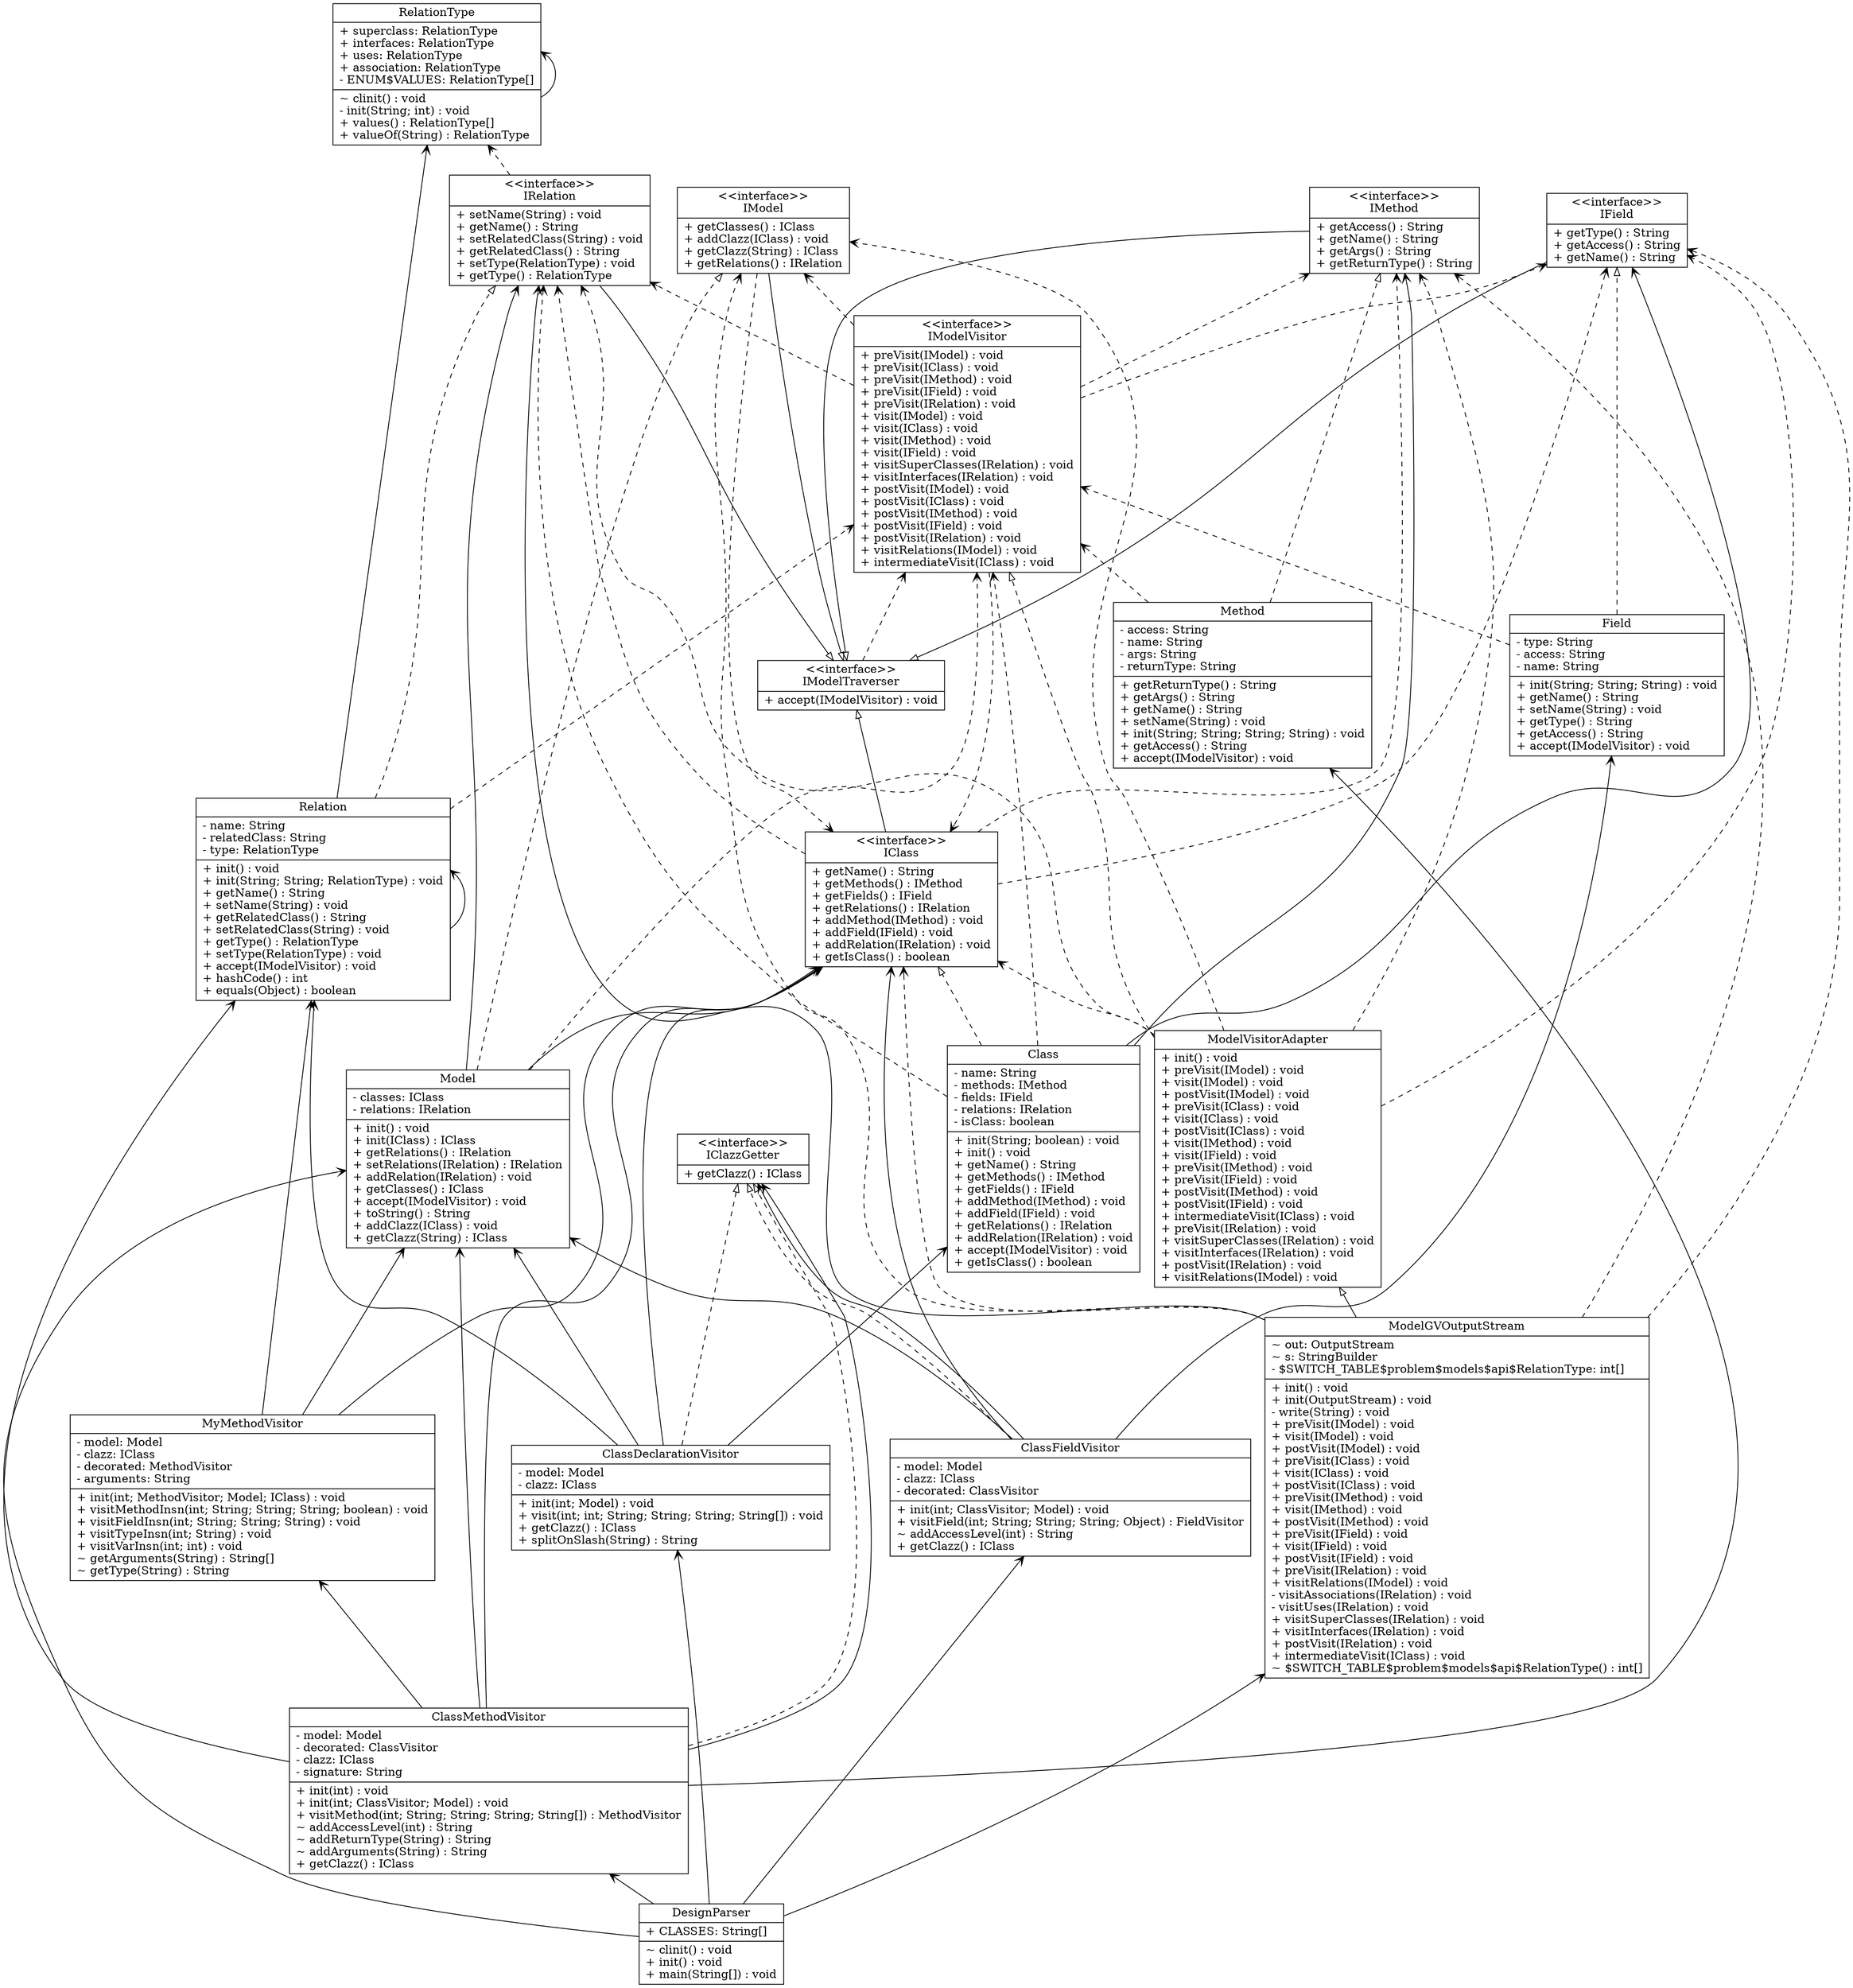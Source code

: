 digraph model{
rankdir = BT;
ClassDeclarationVisitor [
shape="record",
label = "{ClassDeclarationVisitor| - model: Model\l- clazz: IClass\l|+ init(int; Model) : void\l+ visit(int; int; String; String; String; String[]) : void\l+ getClazz() : IClass\l+ splitOnSlash(String) : String\l}"
];

ClassFieldVisitor [
shape="record",
label = "{ClassFieldVisitor| - model: Model\l- clazz: IClass\l- decorated: ClassVisitor\l|+ init(int; ClassVisitor; Model) : void\l+ visitField(int; String; String; String; Object) : FieldVisitor\l~ addAccessLevel(int) : String\l+ getClazz() : IClass\l}"
];

ClassMethodVisitor [
shape="record",
label = "{ClassMethodVisitor| - model: Model\l- decorated: ClassVisitor\l- clazz: IClass\l- signature: String\l|+ init(int) : void\l+ init(int; ClassVisitor; Model) : void\l+ visitMethod(int; String; String; String; String[]) : MethodVisitor\l~ addAccessLevel(int) : String\l~ addReturnType(String) : String\l~ addArguments(String) : String\l+ getClazz() : IClass\l}"
];

DesignParser [
shape="record",
label = "{DesignParser| + CLASSES: String[]\l|~ clinit() : void\l+ init() : void\l+ main(String[]) : void\l}"
];

IClazzGetter [
shape="record",
label = "{\<\<interface\>\>\nIClazzGetter| + getClazz() : IClass\l}"
];

MyMethodVisitor [
shape="record",
label = "{MyMethodVisitor| - model: Model\l- clazz: IClass\l- decorated: MethodVisitor\l- arguments: String\l|+ init(int; MethodVisitor; Model; IClass) : void\l+ visitMethodInsn(int; String; String; String; boolean) : void\l+ visitFieldInsn(int; String; String; String) : void\l+ visitTypeInsn(int; String) : void\l+ visitVarInsn(int; int) : void\l~ getArguments(String) : String[]\l~ getType(String) : String\l}"
];

IModelTraverser [
shape="record",
label = "{\<\<interface\>\>\nIModelTraverser| + accept(IModelVisitor) : void\l}"
];

IModelVisitor [
shape="record",
label = "{\<\<interface\>\>\nIModelVisitor| + preVisit(IModel) : void\l+ preVisit(IClass) : void\l+ preVisit(IMethod) : void\l+ preVisit(IField) : void\l+ preVisit(IRelation) : void\l+ visit(IModel) : void\l+ visit(IClass) : void\l+ visit(IMethod) : void\l+ visit(IField) : void\l+ visitSuperClasses(IRelation) : void\l+ visitInterfaces(IRelation) : void\l+ postVisit(IModel) : void\l+ postVisit(IClass) : void\l+ postVisit(IMethod) : void\l+ postVisit(IField) : void\l+ postVisit(IRelation) : void\l+ visitRelations(IModel) : void\l+ intermediateVisit(IClass) : void\l}"
];

ModelVisitorAdapter [
shape="record",
label = "{ModelVisitorAdapter| + init() : void\l+ preVisit(IModel) : void\l+ visit(IModel) : void\l+ postVisit(IModel) : void\l+ preVisit(IClass) : void\l+ visit(IClass) : void\l+ postVisit(IClass) : void\l+ visit(IMethod) : void\l+ visit(IField) : void\l+ preVisit(IMethod) : void\l+ preVisit(IField) : void\l+ postVisit(IMethod) : void\l+ postVisit(IField) : void\l+ intermediateVisit(IClass) : void\l+ preVisit(IRelation) : void\l+ visitSuperClasses(IRelation) : void\l+ visitInterfaces(IRelation) : void\l+ postVisit(IRelation) : void\l+ visitRelations(IModel) : void\l}"
];

IClass [
shape="record",
label = "{\<\<interface\>\>\nIClass| + getName() : String\l+ getMethods() : IMethod\l+ getFields() : IField\l+ getRelations() : IRelation\l+ addMethod(IMethod) : void\l+ addField(IField) : void\l+ addRelation(IRelation) : void\l+ getIsClass() : boolean\l}"
];

IField [
shape="record",
label = "{\<\<interface\>\>\nIField| + getType() : String\l+ getAccess() : String\l+ getName() : String\l}"
];

IMethod [
shape="record",
label = "{\<\<interface\>\>\nIMethod| + getAccess() : String\l+ getName() : String\l+ getArgs() : String\l+ getReturnType() : String\l}"
];

IModel [
shape="record",
label = "{\<\<interface\>\>\nIModel| + getClasses() : IClass\l+ addClazz(IClass) : void\l+ getClazz(String) : IClass\l+ getRelations() : IRelation\l}"
];

IRelation [
shape="record",
label = "{\<\<interface\>\>\nIRelation| + setName(String) : void\l+ getName() : String\l+ setRelatedClass(String) : void\l+ getRelatedClass() : String\l+ setType(RelationType) : void\l+ getType() : RelationType\l}"
];

RelationType [
shape="record",
label = "{RelationType| + superclass: RelationType\l+ interfaces: RelationType\l+ uses: RelationType\l+ association: RelationType\l- ENUM$VALUES: RelationType[]\l|~ clinit() : void\l- init(String; int) : void\l+ values() : RelationType[]\l+ valueOf(String) : RelationType\l}"
];

Class [
shape="record",
label = "{Class| - name: String\l- methods: IMethod\l- fields: IField\l- relations: IRelation\l- isClass: boolean\l|+ init(String; boolean) : void\l+ init() : void\l+ getName() : String\l+ getMethods() : IMethod\l+ getFields() : IField\l+ addMethod(IMethod) : void\l+ addField(IField) : void\l+ getRelations() : IRelation\l+ addRelation(IRelation) : void\l+ accept(IModelVisitor) : void\l+ getIsClass() : boolean\l}"
];

Field [
shape="record",
label = "{Field| - type: String\l- access: String\l- name: String\l|+ init(String; String; String) : void\l+ getName() : String\l+ setName(String) : void\l+ getType() : String\l+ getAccess() : String\l+ accept(IModelVisitor) : void\l}"
];

Method [
shape="record",
label = "{Method| - access: String\l- name: String\l- args: String\l- returnType: String\l|+ getReturnType() : String\l+ getArgs() : String\l+ getName() : String\l+ setName(String) : void\l+ init(String; String; String; String) : void\l+ getAccess() : String\l+ accept(IModelVisitor) : void\l}"
];

Model [
shape="record",
label = "{Model| - classes: IClass\l- relations: IRelation\l|+ init() : void\l+ init(IClass) : IClass\l+ getRelations() : IRelation\l+ setRelations(IRelation) : IRelation\l+ addRelation(IRelation) : void\l+ getClasses() : IClass\l+ accept(IModelVisitor) : void\l+ toString() : String\l+ addClazz(IClass) : void\l+ getClazz(String) : IClass\l}"
];

ModelGVOutputStream [
shape="record",
label = "{ModelGVOutputStream| ~ out: OutputStream\l~ s: StringBuilder\l- $SWITCH_TABLE$problem$models$api$RelationType: int[]\l|+ init() : void\l+ init(OutputStream) : void\l- write(String) : void\l+ preVisit(IModel) : void\l+ visit(IModel) : void\l+ postVisit(IModel) : void\l+ preVisit(IClass) : void\l+ visit(IClass) : void\l+ postVisit(IClass) : void\l+ preVisit(IMethod) : void\l+ visit(IMethod) : void\l+ postVisit(IMethod) : void\l+ preVisit(IField) : void\l+ visit(IField) : void\l+ postVisit(IField) : void\l+ preVisit(IRelation) : void\l+ visitRelations(IModel) : void\l- visitAssociations(IRelation) : void\l- visitUses(IRelation) : void\l+ visitSuperClasses(IRelation) : void\l+ visitInterfaces(IRelation) : void\l+ postVisit(IRelation) : void\l+ intermediateVisit(IClass) : void\l~ $SWITCH_TABLE$problem$models$api$RelationType() : int[]\l}"
];

Relation [
shape="record",
label = "{Relation| - name: String\l- relatedClass: String\l- type: RelationType\l|+ init() : void\l+ init(String; String; RelationType) : void\l+ getName() : String\l+ setName(String) : void\l+ getRelatedClass() : String\l+ setRelatedClass(String) : void\l+ getType() : RelationType\l+ setType(RelationType) : void\l+ accept(IModelVisitor) : void\l+ hashCode() : int\l+ equals(Object) : boolean\l}"
];

//writing relations between classes now
ClassDeclarationVisitor -> IClazzGetter [arrowhead = "empty", style = "dashed"];
ClassDeclarationVisitor -> Model [arrowhead = "vee"];
ClassDeclarationVisitor -> Class [arrowhead = "vee"];
ClassDeclarationVisitor -> IClass [arrowhead = "vee"];
ClassDeclarationVisitor -> Relation [arrowhead = "vee"];
ClassFieldVisitor -> IClazzGetter [arrowhead = "empty", style = "dashed"];
ClassFieldVisitor -> Model [arrowhead = "vee"];
ClassFieldVisitor -> IClass [arrowhead = "vee"];
ClassFieldVisitor -> Field [arrowhead = "vee"];
ClassFieldVisitor -> IClazzGetter [arrowhead = "vee"];
ClassMethodVisitor -> IClazzGetter [arrowhead = "empty", style = "dashed"];
ClassMethodVisitor -> IClass [arrowhead = "vee"];
ClassMethodVisitor -> Model [arrowhead = "vee"];
ClassMethodVisitor -> MyMethodVisitor [arrowhead = "vee"];
ClassMethodVisitor -> Relation [arrowhead = "vee"];
ClassMethodVisitor -> Method [arrowhead = "vee"];
ClassMethodVisitor -> IClazzGetter [arrowhead = "vee"];
DesignParser -> Model [arrowhead = "vee"];
DesignParser -> ClassDeclarationVisitor [arrowhead = "vee"];
DesignParser -> ClassFieldVisitor [arrowhead = "vee"];
DesignParser -> ClassMethodVisitor [arrowhead = "vee"];
DesignParser -> ModelGVOutputStream [arrowhead = "vee"];
MyMethodVisitor -> Model [arrowhead = "vee"];
MyMethodVisitor -> IClass [arrowhead = "vee"];
MyMethodVisitor -> Relation [arrowhead = "vee"];
IModelTraverser -> IModelVisitor [arrowhead = "vee", style = "dashed"];
IModelVisitor -> IModel [arrowhead = "vee", style = "dashed"];
IModelVisitor -> IClass [arrowhead = "vee", style = "dashed"];
IModelVisitor -> IMethod [arrowhead = "vee", style = "dashed"];
IModelVisitor -> IField [arrowhead = "vee", style = "dashed"];
IModelVisitor -> IRelation [arrowhead = "vee", style = "dashed"];
ModelVisitorAdapter -> IModelVisitor [arrowhead = "empty", style = "dashed"];
ModelVisitorAdapter -> IModel [arrowhead = "vee", style = "dashed"];
ModelVisitorAdapter -> IClass [arrowhead = "vee", style = "dashed"];
ModelVisitorAdapter -> IMethod [arrowhead = "vee", style = "dashed"];
ModelVisitorAdapter -> IField [arrowhead = "vee", style = "dashed"];
ModelVisitorAdapter -> IRelation [arrowhead = "vee", style = "dashed"];
IClass -> IModelTraverser [arrowhead = "empty"];
IClass -> IMethod [arrowhead = "vee", style = "dashed"];
IClass -> IField [arrowhead = "vee", style = "dashed"];
IClass -> IRelation [arrowhead = "vee", style = "dashed"];
IField -> IModelTraverser [arrowhead = "empty"];
IMethod -> IModelTraverser [arrowhead = "empty"];
IModel -> IModelTraverser [arrowhead = "empty"];
IModel -> IClass [arrowhead = "vee", style = "dashed"];
IRelation -> IModelTraverser [arrowhead = "empty"];
IRelation -> RelationType [arrowhead = "vee", style = "dashed"];
RelationType -> RelationType [arrowhead = "vee"];
Class -> IClass [arrowhead = "empty", style = "dashed"];
Class -> IRelation [arrowhead = "vee", style = "dashed"];
Class -> IModelVisitor [arrowhead = "vee", style = "dashed"];
Class -> IField [arrowhead = "vee"];
Class -> IMethod [arrowhead = "vee"];
Field -> IField [arrowhead = "empty", style = "dashed"];
Field -> IModelVisitor [arrowhead = "vee", style = "dashed"];
Method -> IMethod [arrowhead = "empty", style = "dashed"];
Method -> IModelVisitor [arrowhead = "vee", style = "dashed"];
Model -> IModel [arrowhead = "empty", style = "dashed"];
Model -> IRelation [arrowhead = "vee"];
Model -> IModelVisitor [arrowhead = "vee", style = "dashed"];
Model -> IClass [arrowhead = "vee"];
ModelGVOutputStream -> ModelVisitorAdapter [arrowhead = "empty"];
ModelGVOutputStream -> IModel [arrowhead = "vee", style = "dashed"];
ModelGVOutputStream -> IClass [arrowhead = "vee", style = "dashed"];
ModelGVOutputStream -> IMethod [arrowhead = "vee", style = "dashed"];
ModelGVOutputStream -> IField [arrowhead = "vee", style = "dashed"];
ModelGVOutputStream -> IRelation [arrowhead = "vee"];
Relation -> IRelation [arrowhead = "empty", style = "dashed"];
Relation -> RelationType [arrowhead = "vee"];
Relation -> IModelVisitor [arrowhead = "vee", style = "dashed"];
Relation -> Relation [arrowhead = "vee"];
}